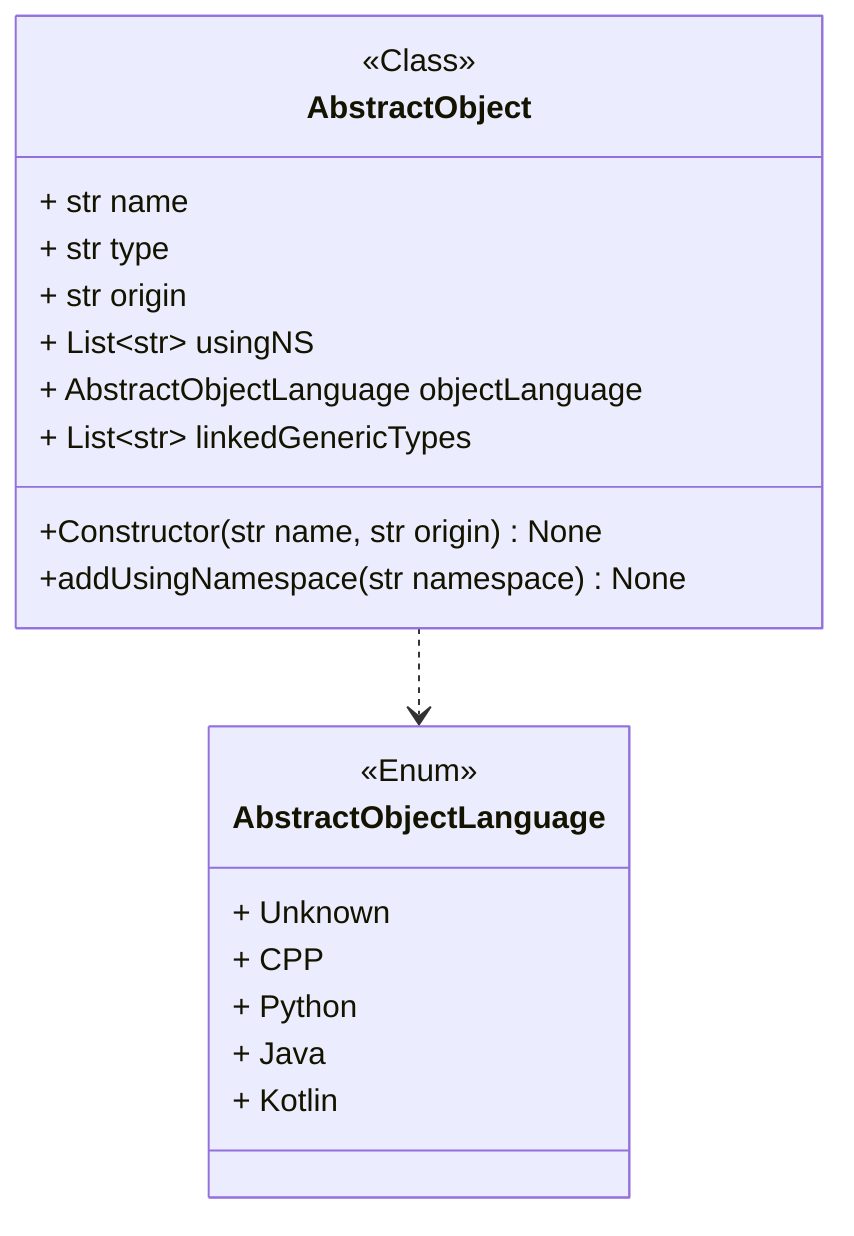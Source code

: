 classDiagram
class AbstractObject {
<<Class>>
+ str name
+ str type
+ str origin
+ List~str~ usingNS
+ AbstractObjectLanguage objectLanguage
+ List~str~ linkedGenericTypes
+Constructor(str name, str origin) None
+addUsingNamespace(str namespace) None
}
class AbstractObjectLanguage {
<<Enum>>
+ Unknown
+ CPP
+ Python
+ Java
+ Kotlin
}
link AbstractObjectLanguage "enum££pycodeanalyzer::core::abstraction::objects::AbstractObjectLanguage"
AbstractObject ..> AbstractObjectLanguage